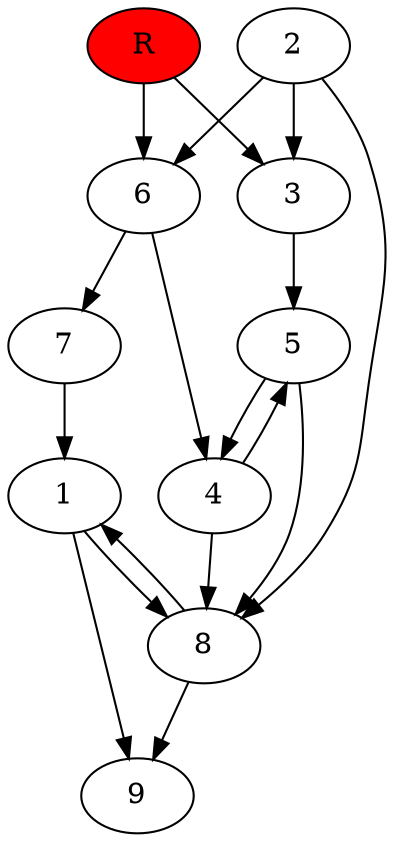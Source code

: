 digraph prb538 {
	1
	2
	3
	4
	5
	6
	7
	8
	R [fillcolor="#ff0000" style=filled]
	1 -> 8
	1 -> 9
	2 -> 3
	2 -> 6
	2 -> 8
	3 -> 5
	4 -> 5
	4 -> 8
	5 -> 4
	5 -> 8
	6 -> 4
	6 -> 7
	7 -> 1
	8 -> 1
	8 -> 9
	R -> 3
	R -> 6
}
